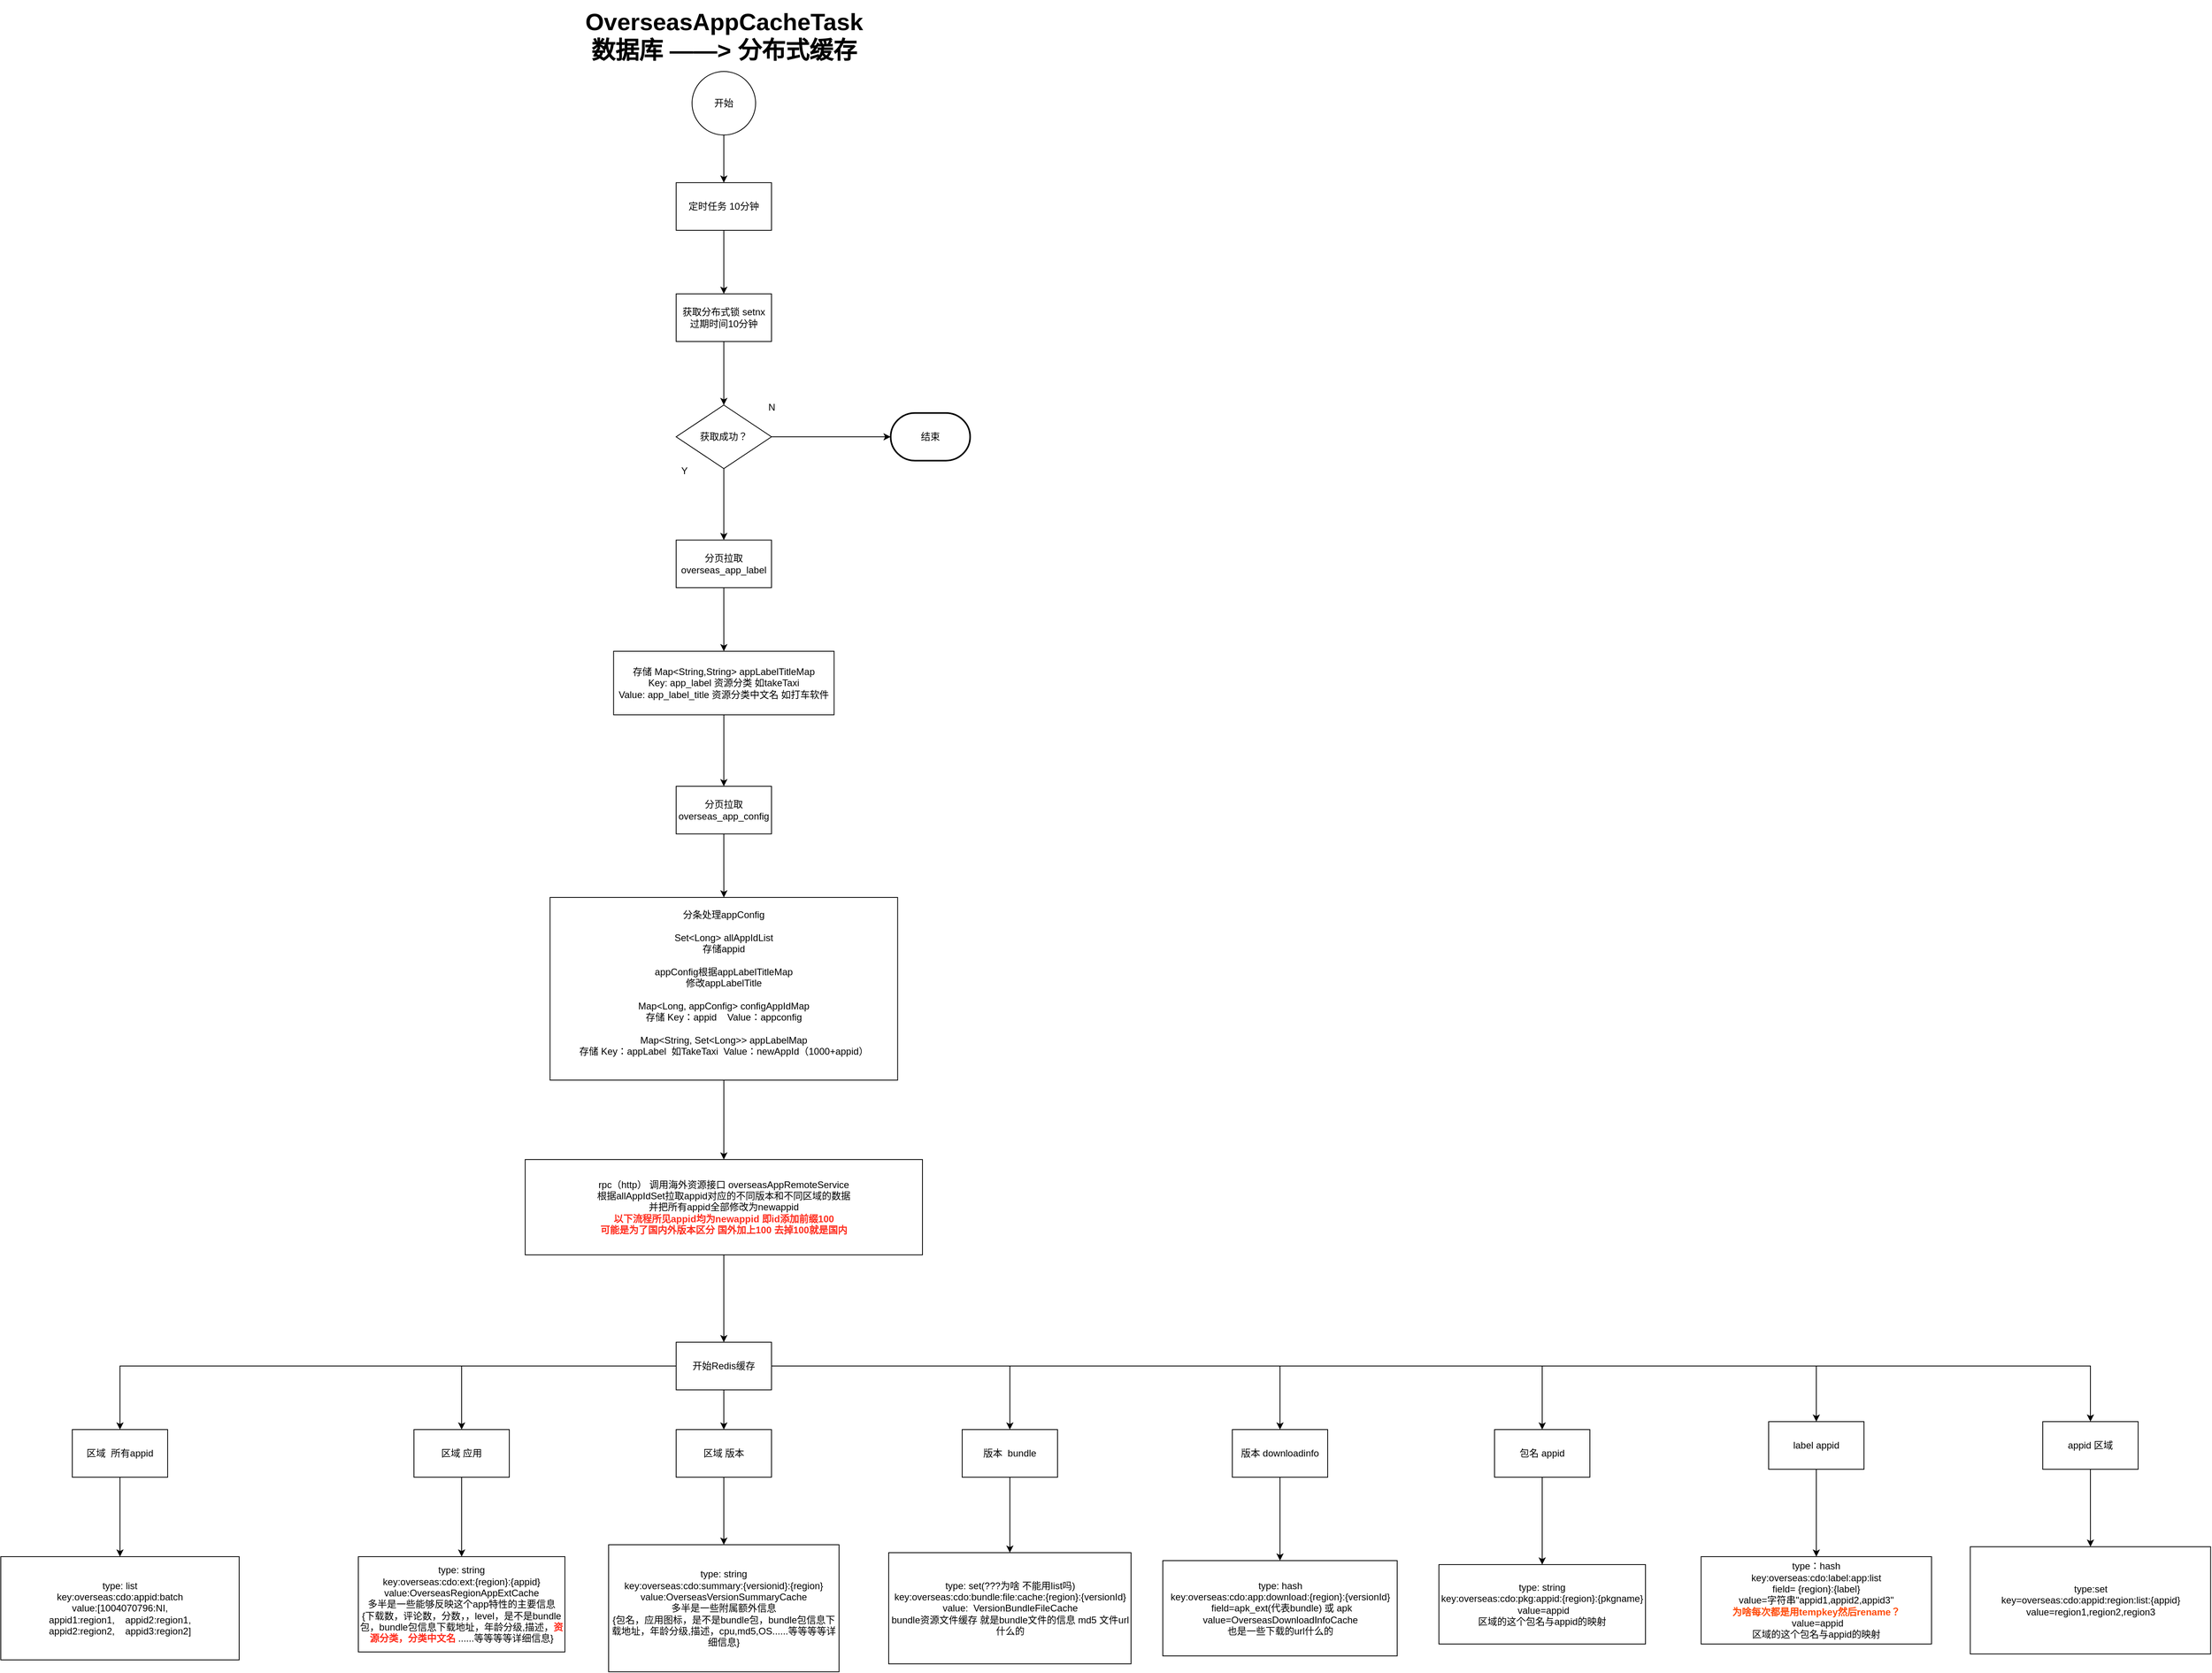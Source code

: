 <mxfile version="22.0.4" type="github">
  <diagram name="第 1 页" id="kvVqzePV_11T5itiF_ri">
    <mxGraphModel dx="1898" dy="561" grid="1" gridSize="10" guides="1" tooltips="1" connect="1" arrows="1" fold="1" page="1" pageScale="1" pageWidth="827" pageHeight="1169" math="0" shadow="0">
      <root>
        <mxCell id="0" />
        <mxCell id="1" parent="0" />
        <mxCell id="zVIqmHbUI8k_uLwxVMFR-6" value="" style="edgeStyle=orthogonalEdgeStyle;rounded=0;orthogonalLoop=1;jettySize=auto;html=1;" edge="1" parent="1" source="zVIqmHbUI8k_uLwxVMFR-1" target="zVIqmHbUI8k_uLwxVMFR-5">
          <mxGeometry relative="1" as="geometry" />
        </mxCell>
        <mxCell id="zVIqmHbUI8k_uLwxVMFR-1" value="定时任务 10分钟" style="rounded=0;whiteSpace=wrap;html=1;" vertex="1" parent="1">
          <mxGeometry x="450" y="250" width="120" height="60" as="geometry" />
        </mxCell>
        <mxCell id="zVIqmHbUI8k_uLwxVMFR-3" style="edgeStyle=orthogonalEdgeStyle;rounded=0;orthogonalLoop=1;jettySize=auto;html=1;entryX=0.5;entryY=0;entryDx=0;entryDy=0;" edge="1" parent="1" source="zVIqmHbUI8k_uLwxVMFR-2" target="zVIqmHbUI8k_uLwxVMFR-1">
          <mxGeometry relative="1" as="geometry" />
        </mxCell>
        <mxCell id="zVIqmHbUI8k_uLwxVMFR-2" value="开始" style="ellipse;whiteSpace=wrap;html=1;" vertex="1" parent="1">
          <mxGeometry x="470" y="110" width="80" height="80" as="geometry" />
        </mxCell>
        <mxCell id="zVIqmHbUI8k_uLwxVMFR-4" value="&lt;b&gt;&lt;font style=&quot;font-size: 30px;&quot;&gt;OverseasAppCacheTask&lt;br&gt;数据库 ——&amp;gt; 分布式缓存&lt;/font&gt;&lt;/b&gt;" style="text;html=1;align=center;verticalAlign=middle;resizable=0;points=[];autosize=1;strokeColor=none;fillColor=none;" vertex="1" parent="1">
          <mxGeometry x="325" y="20" width="370" height="90" as="geometry" />
        </mxCell>
        <mxCell id="zVIqmHbUI8k_uLwxVMFR-12" value="" style="edgeStyle=orthogonalEdgeStyle;rounded=0;orthogonalLoop=1;jettySize=auto;html=1;" edge="1" parent="1" source="zVIqmHbUI8k_uLwxVMFR-5" target="zVIqmHbUI8k_uLwxVMFR-11">
          <mxGeometry relative="1" as="geometry" />
        </mxCell>
        <mxCell id="zVIqmHbUI8k_uLwxVMFR-5" value="获取分布式锁 setnx&lt;br&gt;过期时间10分钟" style="whiteSpace=wrap;html=1;rounded=0;" vertex="1" parent="1">
          <mxGeometry x="450" y="390" width="120" height="60" as="geometry" />
        </mxCell>
        <mxCell id="zVIqmHbUI8k_uLwxVMFR-19" value="" style="edgeStyle=orthogonalEdgeStyle;rounded=0;orthogonalLoop=1;jettySize=auto;html=1;" edge="1" parent="1" source="zVIqmHbUI8k_uLwxVMFR-11" target="zVIqmHbUI8k_uLwxVMFR-18">
          <mxGeometry relative="1" as="geometry" />
        </mxCell>
        <mxCell id="zVIqmHbUI8k_uLwxVMFR-11" value="获取成功？" style="rhombus;whiteSpace=wrap;html=1;rounded=0;" vertex="1" parent="1">
          <mxGeometry x="450" y="530" width="120" height="80" as="geometry" />
        </mxCell>
        <mxCell id="zVIqmHbUI8k_uLwxVMFR-13" value="结束" style="strokeWidth=2;html=1;shape=mxgraph.flowchart.terminator;whiteSpace=wrap;" vertex="1" parent="1">
          <mxGeometry x="720" y="540" width="100" height="60" as="geometry" />
        </mxCell>
        <mxCell id="zVIqmHbUI8k_uLwxVMFR-14" style="edgeStyle=orthogonalEdgeStyle;rounded=0;orthogonalLoop=1;jettySize=auto;html=1;entryX=0;entryY=0.5;entryDx=0;entryDy=0;entryPerimeter=0;" edge="1" parent="1" source="zVIqmHbUI8k_uLwxVMFR-11" target="zVIqmHbUI8k_uLwxVMFR-13">
          <mxGeometry relative="1" as="geometry" />
        </mxCell>
        <mxCell id="zVIqmHbUI8k_uLwxVMFR-16" value="N" style="text;html=1;align=center;verticalAlign=middle;resizable=0;points=[];autosize=1;strokeColor=none;fillColor=none;" vertex="1" parent="1">
          <mxGeometry x="555" y="518" width="30" height="30" as="geometry" />
        </mxCell>
        <mxCell id="zVIqmHbUI8k_uLwxVMFR-17" value="Y" style="text;html=1;align=center;verticalAlign=middle;resizable=0;points=[];autosize=1;strokeColor=none;fillColor=none;" vertex="1" parent="1">
          <mxGeometry x="445" y="598" width="30" height="30" as="geometry" />
        </mxCell>
        <mxCell id="zVIqmHbUI8k_uLwxVMFR-21" value="" style="edgeStyle=orthogonalEdgeStyle;rounded=0;orthogonalLoop=1;jettySize=auto;html=1;" edge="1" parent="1" source="zVIqmHbUI8k_uLwxVMFR-18" target="zVIqmHbUI8k_uLwxVMFR-20">
          <mxGeometry relative="1" as="geometry" />
        </mxCell>
        <mxCell id="zVIqmHbUI8k_uLwxVMFR-18" value="分页拉取overseas_app_label" style="whiteSpace=wrap;html=1;rounded=0;" vertex="1" parent="1">
          <mxGeometry x="450" y="700" width="120" height="60" as="geometry" />
        </mxCell>
        <mxCell id="zVIqmHbUI8k_uLwxVMFR-23" value="" style="edgeStyle=orthogonalEdgeStyle;rounded=0;orthogonalLoop=1;jettySize=auto;html=1;" edge="1" parent="1" source="zVIqmHbUI8k_uLwxVMFR-20" target="zVIqmHbUI8k_uLwxVMFR-22">
          <mxGeometry relative="1" as="geometry" />
        </mxCell>
        <mxCell id="zVIqmHbUI8k_uLwxVMFR-20" value="存储 Map&amp;lt;String,String&amp;gt; appLabelTitleMap&lt;br&gt;Key: app_label 资源分类 如takeTaxi&lt;br&gt;Value: app_label_title 资源分类中文名 如打车软件" style="whiteSpace=wrap;html=1;rounded=0;" vertex="1" parent="1">
          <mxGeometry x="371.25" y="840" width="277.5" height="80" as="geometry" />
        </mxCell>
        <mxCell id="zVIqmHbUI8k_uLwxVMFR-25" value="" style="edgeStyle=orthogonalEdgeStyle;rounded=0;orthogonalLoop=1;jettySize=auto;html=1;" edge="1" parent="1" source="zVIqmHbUI8k_uLwxVMFR-22" target="zVIqmHbUI8k_uLwxVMFR-24">
          <mxGeometry relative="1" as="geometry" />
        </mxCell>
        <mxCell id="zVIqmHbUI8k_uLwxVMFR-22" value="分页拉取&lt;br&gt;overseas_app_config" style="whiteSpace=wrap;html=1;rounded=0;" vertex="1" parent="1">
          <mxGeometry x="450" y="1010" width="120" height="60" as="geometry" />
        </mxCell>
        <mxCell id="zVIqmHbUI8k_uLwxVMFR-27" value="" style="edgeStyle=orthogonalEdgeStyle;rounded=0;orthogonalLoop=1;jettySize=auto;html=1;" edge="1" parent="1" source="zVIqmHbUI8k_uLwxVMFR-24" target="zVIqmHbUI8k_uLwxVMFR-26">
          <mxGeometry relative="1" as="geometry" />
        </mxCell>
        <mxCell id="zVIqmHbUI8k_uLwxVMFR-24" value="分条处理appConfig&lt;br&gt;&lt;br&gt;Set&amp;lt;Long&amp;gt; allAppIdList &lt;br&gt;存储appid&lt;br&gt;&lt;br&gt;appConfig根据appLabelTitleMap&lt;br&gt;修改appLabelTitle&lt;br&gt;&lt;br&gt;Map&amp;lt;Long, appConfig&amp;gt; configAppIdMap &lt;br&gt;存储 Key：appid&amp;nbsp; &amp;nbsp; Value：appconfig&lt;br&gt;&lt;br&gt;Map&amp;lt;String, Set&amp;lt;Long&amp;gt;&amp;gt; appLabelMap&lt;br&gt;存储 Key：appLabel&amp;nbsp; 如TakeTaxi&amp;nbsp; Value：newAppId（1000+appid）&lt;br&gt;&lt;br&gt;" style="whiteSpace=wrap;html=1;rounded=0;" vertex="1" parent="1">
          <mxGeometry x="291.25" y="1150" width="437.5" height="230" as="geometry" />
        </mxCell>
        <mxCell id="zVIqmHbUI8k_uLwxVMFR-29" value="" style="edgeStyle=orthogonalEdgeStyle;rounded=0;orthogonalLoop=1;jettySize=auto;html=1;" edge="1" parent="1" source="zVIqmHbUI8k_uLwxVMFR-26" target="zVIqmHbUI8k_uLwxVMFR-28">
          <mxGeometry relative="1" as="geometry" />
        </mxCell>
        <mxCell id="zVIqmHbUI8k_uLwxVMFR-26" value="rpc（http） 调用海外资源接口 overseasAppRemoteService&lt;br&gt;根据allAppIdSet拉取appid对应的不同版本和不同区域的数据&lt;br&gt;并把所有appid全部修改为newappid &lt;br&gt;&lt;b&gt;&lt;font color=&quot;#ff2e1f&quot;&gt;以下流程所见appid均为newappid 即id添加前缀100 &lt;br&gt;可能是为了国内外版本区分 国外加上100 去掉100就是国内&lt;/font&gt;&lt;/b&gt;" style="whiteSpace=wrap;html=1;rounded=0;" vertex="1" parent="1">
          <mxGeometry x="260" y="1480" width="500" height="120" as="geometry" />
        </mxCell>
        <mxCell id="zVIqmHbUI8k_uLwxVMFR-35" style="edgeStyle=orthogonalEdgeStyle;rounded=0;orthogonalLoop=1;jettySize=auto;html=1;entryX=0.5;entryY=0;entryDx=0;entryDy=0;" edge="1" parent="1" source="zVIqmHbUI8k_uLwxVMFR-28" target="zVIqmHbUI8k_uLwxVMFR-32">
          <mxGeometry relative="1" as="geometry" />
        </mxCell>
        <mxCell id="zVIqmHbUI8k_uLwxVMFR-36" style="edgeStyle=orthogonalEdgeStyle;rounded=0;orthogonalLoop=1;jettySize=auto;html=1;entryX=0.5;entryY=0;entryDx=0;entryDy=0;" edge="1" parent="1" source="zVIqmHbUI8k_uLwxVMFR-28" target="zVIqmHbUI8k_uLwxVMFR-31">
          <mxGeometry relative="1" as="geometry" />
        </mxCell>
        <mxCell id="zVIqmHbUI8k_uLwxVMFR-37" style="edgeStyle=orthogonalEdgeStyle;rounded=0;orthogonalLoop=1;jettySize=auto;html=1;entryX=0.5;entryY=0;entryDx=0;entryDy=0;" edge="1" parent="1" source="zVIqmHbUI8k_uLwxVMFR-28" target="zVIqmHbUI8k_uLwxVMFR-30">
          <mxGeometry relative="1" as="geometry" />
        </mxCell>
        <mxCell id="zVIqmHbUI8k_uLwxVMFR-38" style="edgeStyle=orthogonalEdgeStyle;rounded=0;orthogonalLoop=1;jettySize=auto;html=1;entryX=0.5;entryY=0;entryDx=0;entryDy=0;" edge="1" parent="1" source="zVIqmHbUI8k_uLwxVMFR-28" target="zVIqmHbUI8k_uLwxVMFR-34">
          <mxGeometry relative="1" as="geometry" />
        </mxCell>
        <mxCell id="zVIqmHbUI8k_uLwxVMFR-39" style="edgeStyle=orthogonalEdgeStyle;rounded=0;orthogonalLoop=1;jettySize=auto;html=1;entryX=0.5;entryY=0;entryDx=0;entryDy=0;" edge="1" parent="1" source="zVIqmHbUI8k_uLwxVMFR-28" target="zVIqmHbUI8k_uLwxVMFR-33">
          <mxGeometry relative="1" as="geometry" />
        </mxCell>
        <mxCell id="zVIqmHbUI8k_uLwxVMFR-52" style="edgeStyle=orthogonalEdgeStyle;rounded=0;orthogonalLoop=1;jettySize=auto;html=1;entryX=0.5;entryY=0;entryDx=0;entryDy=0;" edge="1" parent="1" source="zVIqmHbUI8k_uLwxVMFR-28" target="zVIqmHbUI8k_uLwxVMFR-53">
          <mxGeometry relative="1" as="geometry">
            <mxPoint x="1470" y="1820" as="targetPoint" />
          </mxGeometry>
        </mxCell>
        <mxCell id="zVIqmHbUI8k_uLwxVMFR-58" style="edgeStyle=orthogonalEdgeStyle;rounded=0;orthogonalLoop=1;jettySize=auto;html=1;entryX=0.5;entryY=0;entryDx=0;entryDy=0;" edge="1" parent="1" source="zVIqmHbUI8k_uLwxVMFR-28" target="zVIqmHbUI8k_uLwxVMFR-57">
          <mxGeometry relative="1" as="geometry" />
        </mxCell>
        <mxCell id="zVIqmHbUI8k_uLwxVMFR-62" style="edgeStyle=orthogonalEdgeStyle;rounded=0;orthogonalLoop=1;jettySize=auto;html=1;entryX=0.5;entryY=0;entryDx=0;entryDy=0;" edge="1" parent="1" source="zVIqmHbUI8k_uLwxVMFR-28" target="zVIqmHbUI8k_uLwxVMFR-61">
          <mxGeometry relative="1" as="geometry" />
        </mxCell>
        <mxCell id="zVIqmHbUI8k_uLwxVMFR-28" value="开始Redis缓存&lt;br&gt;" style="whiteSpace=wrap;html=1;rounded=0;" vertex="1" parent="1">
          <mxGeometry x="450" y="1710" width="120" height="60" as="geometry" />
        </mxCell>
        <mxCell id="zVIqmHbUI8k_uLwxVMFR-45" value="" style="edgeStyle=orthogonalEdgeStyle;rounded=0;orthogonalLoop=1;jettySize=auto;html=1;" edge="1" parent="1" source="zVIqmHbUI8k_uLwxVMFR-30" target="zVIqmHbUI8k_uLwxVMFR-44">
          <mxGeometry relative="1" as="geometry" />
        </mxCell>
        <mxCell id="zVIqmHbUI8k_uLwxVMFR-30" value="区域 版本" style="whiteSpace=wrap;html=1;rounded=0;" vertex="1" parent="1">
          <mxGeometry x="450" y="1820" width="120" height="60" as="geometry" />
        </mxCell>
        <mxCell id="zVIqmHbUI8k_uLwxVMFR-43" value="" style="edgeStyle=orthogonalEdgeStyle;rounded=0;orthogonalLoop=1;jettySize=auto;html=1;" edge="1" parent="1" source="zVIqmHbUI8k_uLwxVMFR-31" target="zVIqmHbUI8k_uLwxVMFR-42">
          <mxGeometry relative="1" as="geometry" />
        </mxCell>
        <mxCell id="zVIqmHbUI8k_uLwxVMFR-31" value="区域 应用" style="whiteSpace=wrap;html=1;rounded=0;" vertex="1" parent="1">
          <mxGeometry x="120" y="1820" width="120" height="60" as="geometry" />
        </mxCell>
        <mxCell id="zVIqmHbUI8k_uLwxVMFR-41" value="" style="edgeStyle=orthogonalEdgeStyle;rounded=0;orthogonalLoop=1;jettySize=auto;html=1;" edge="1" parent="1" source="zVIqmHbUI8k_uLwxVMFR-32">
          <mxGeometry relative="1" as="geometry">
            <mxPoint x="-250" y="1980" as="targetPoint" />
          </mxGeometry>
        </mxCell>
        <mxCell id="zVIqmHbUI8k_uLwxVMFR-32" value="区域&amp;nbsp; 所有appid" style="whiteSpace=wrap;html=1;rounded=0;" vertex="1" parent="1">
          <mxGeometry x="-310" y="1820" width="120" height="60" as="geometry" />
        </mxCell>
        <mxCell id="zVIqmHbUI8k_uLwxVMFR-49" value="" style="edgeStyle=orthogonalEdgeStyle;rounded=0;orthogonalLoop=1;jettySize=auto;html=1;" edge="1" parent="1" source="zVIqmHbUI8k_uLwxVMFR-33" target="zVIqmHbUI8k_uLwxVMFR-48">
          <mxGeometry relative="1" as="geometry" />
        </mxCell>
        <mxCell id="zVIqmHbUI8k_uLwxVMFR-33" value="版本 downloadinfo" style="whiteSpace=wrap;html=1;rounded=0;" vertex="1" parent="1">
          <mxGeometry x="1150" y="1820" width="120" height="60" as="geometry" />
        </mxCell>
        <mxCell id="zVIqmHbUI8k_uLwxVMFR-47" value="" style="edgeStyle=orthogonalEdgeStyle;rounded=0;orthogonalLoop=1;jettySize=auto;html=1;" edge="1" parent="1" source="zVIqmHbUI8k_uLwxVMFR-34" target="zVIqmHbUI8k_uLwxVMFR-46">
          <mxGeometry relative="1" as="geometry" />
        </mxCell>
        <mxCell id="zVIqmHbUI8k_uLwxVMFR-34" value="版本&amp;nbsp; bundle" style="whiteSpace=wrap;html=1;rounded=0;" vertex="1" parent="1">
          <mxGeometry x="810" y="1820" width="120" height="60" as="geometry" />
        </mxCell>
        <mxCell id="zVIqmHbUI8k_uLwxVMFR-40" value="type: list&lt;br&gt;key:overseas:cdo:appid:batch&lt;br&gt;value:[1004070796:NI, &lt;br&gt;appid1:region1,&amp;nbsp; &amp;nbsp; appid2:region1,&lt;br&gt;appid2:region2,&amp;nbsp; &amp;nbsp; appid3:region2]" style="whiteSpace=wrap;html=1;rounded=0;" vertex="1" parent="1">
          <mxGeometry x="-400" y="1980" width="300" height="130" as="geometry" />
        </mxCell>
        <mxCell id="zVIqmHbUI8k_uLwxVMFR-42" value="type: string&lt;br style=&quot;border-color: var(--border-color);&quot;&gt;key:overseas:cdo:ext:{region}:{appid}&lt;br style=&quot;border-color: var(--border-color);&quot;&gt;value:OverseasRegionAppExtCache&lt;br&gt;多半是一些能够反映这个app特性的主要信息&lt;br&gt;{下载数，评论数，分数，，level，是不是bundle包，bundle包信息下载地址，年龄分级,描述，&lt;b style=&quot;&quot;&gt;&lt;font color=&quot;#ff2e1f&quot;&gt;资源分类，分类中文名&lt;/font&gt;&lt;/b&gt; ......等等等等详细信息}" style="whiteSpace=wrap;html=1;rounded=0;" vertex="1" parent="1">
          <mxGeometry x="50" y="1980" width="260" height="120" as="geometry" />
        </mxCell>
        <mxCell id="zVIqmHbUI8k_uLwxVMFR-44" value="type: string&lt;br style=&quot;border-color: var(--border-color);&quot;&gt;key:overseas:cdo:summary:{versionid}:{region}&lt;br style=&quot;border-color: var(--border-color);&quot;&gt;value:OverseasVersionSummaryCache&lt;br&gt;多半是一些附属额外信息&lt;br style=&quot;border-color: var(--border-color);&quot;&gt;{包名，应用图标，是不是bundle包，bundle包信息下载地址，年龄分级,描述，cpu,md5,OS......等等等等详细信息}" style="whiteSpace=wrap;html=1;rounded=0;" vertex="1" parent="1">
          <mxGeometry x="365" y="1965" width="290" height="160" as="geometry" />
        </mxCell>
        <mxCell id="zVIqmHbUI8k_uLwxVMFR-46" value="type: set(???为啥 不能用list吗)&lt;br style=&quot;border-color: var(--border-color);&quot;&gt;key:overseas:cdo:bundle:file:cache:{region}:{versionId}&lt;br style=&quot;border-color: var(--border-color);&quot;&gt;value:&amp;nbsp; VersionBundleFileCache&lt;br style=&quot;border-color: var(--border-color);&quot;&gt;bundle资源文件缓存 就是bundle文件的信息 md5 文件url什么的" style="whiteSpace=wrap;html=1;rounded=0;" vertex="1" parent="1">
          <mxGeometry x="717.5" y="1975" width="305" height="140" as="geometry" />
        </mxCell>
        <mxCell id="zVIqmHbUI8k_uLwxVMFR-48" value="type: hash&lt;br style=&quot;border-color: var(--border-color);&quot;&gt;key:overseas:cdo:app:download:{region}:{versionId}&lt;br style=&quot;border-color: var(--border-color);&quot;&gt;&amp;nbsp;field=apk_ext(代表bundle) 或 apk value=OverseasDownloadInfoCache&lt;br style=&quot;border-color: var(--border-color);&quot;&gt;也是一些下载的url什么的" style="whiteSpace=wrap;html=1;rounded=0;" vertex="1" parent="1">
          <mxGeometry x="1062.5" y="1985" width="295" height="120" as="geometry" />
        </mxCell>
        <mxCell id="zVIqmHbUI8k_uLwxVMFR-56" value="" style="edgeStyle=orthogonalEdgeStyle;rounded=0;orthogonalLoop=1;jettySize=auto;html=1;" edge="1" parent="1" source="zVIqmHbUI8k_uLwxVMFR-53" target="zVIqmHbUI8k_uLwxVMFR-55">
          <mxGeometry relative="1" as="geometry" />
        </mxCell>
        <mxCell id="zVIqmHbUI8k_uLwxVMFR-53" value="包名 appid" style="whiteSpace=wrap;html=1;rounded=0;" vertex="1" parent="1">
          <mxGeometry x="1480" y="1820" width="120" height="60" as="geometry" />
        </mxCell>
        <mxCell id="zVIqmHbUI8k_uLwxVMFR-55" value="type: string&lt;br style=&quot;border-color: var(--border-color);&quot;&gt;key:overseas:cdo:pkg:appid:{region}:{pkgname}&lt;br&gt;&amp;nbsp;value=appid&lt;br&gt;区域的这个包名与appid的映射" style="whiteSpace=wrap;html=1;rounded=0;" vertex="1" parent="1">
          <mxGeometry x="1410" y="1990" width="260" height="100" as="geometry" />
        </mxCell>
        <mxCell id="zVIqmHbUI8k_uLwxVMFR-60" value="" style="edgeStyle=orthogonalEdgeStyle;rounded=0;orthogonalLoop=1;jettySize=auto;html=1;" edge="1" parent="1" source="zVIqmHbUI8k_uLwxVMFR-57" target="zVIqmHbUI8k_uLwxVMFR-59">
          <mxGeometry relative="1" as="geometry" />
        </mxCell>
        <mxCell id="zVIqmHbUI8k_uLwxVMFR-57" value="label appid" style="whiteSpace=wrap;html=1;rounded=0;" vertex="1" parent="1">
          <mxGeometry x="1825" y="1810" width="120" height="60" as="geometry" />
        </mxCell>
        <mxCell id="zVIqmHbUI8k_uLwxVMFR-59" value="type：hash&lt;br style=&quot;border-color: var(--border-color);&quot;&gt;key:overseas:cdo:label:app:list&lt;br&gt;field= {region}:{label}&lt;br&gt;value=字符串&quot;appid1,appid2,appid3&quot;&lt;br&gt;&lt;font color=&quot;#ff4b0a&quot;&gt;&lt;b&gt;为啥每次都是用tempkey然后rename？&lt;/b&gt;&lt;/font&gt;&lt;br style=&quot;border-color: var(--border-color);&quot;&gt;&amp;nbsp;value=appid&lt;br style=&quot;border-color: var(--border-color);&quot;&gt;区域的这个包名与appid的映射" style="whiteSpace=wrap;html=1;rounded=0;" vertex="1" parent="1">
          <mxGeometry x="1740" y="1980" width="290" height="110" as="geometry" />
        </mxCell>
        <mxCell id="zVIqmHbUI8k_uLwxVMFR-65" value="" style="edgeStyle=orthogonalEdgeStyle;rounded=0;orthogonalLoop=1;jettySize=auto;html=1;" edge="1" parent="1" source="zVIqmHbUI8k_uLwxVMFR-61" target="zVIqmHbUI8k_uLwxVMFR-64">
          <mxGeometry relative="1" as="geometry" />
        </mxCell>
        <mxCell id="zVIqmHbUI8k_uLwxVMFR-61" value="appid 区域" style="whiteSpace=wrap;html=1;rounded=0;" vertex="1" parent="1">
          <mxGeometry x="2170" y="1810" width="120" height="60" as="geometry" />
        </mxCell>
        <mxCell id="zVIqmHbUI8k_uLwxVMFR-64" value="type:set&lt;br&gt;key=overseas:cdo:appid:region:list:{appid}&lt;br&gt;value=region1,region2,region3" style="whiteSpace=wrap;html=1;rounded=0;" vertex="1" parent="1">
          <mxGeometry x="2078.75" y="1967.5" width="302.5" height="135" as="geometry" />
        </mxCell>
      </root>
    </mxGraphModel>
  </diagram>
</mxfile>

